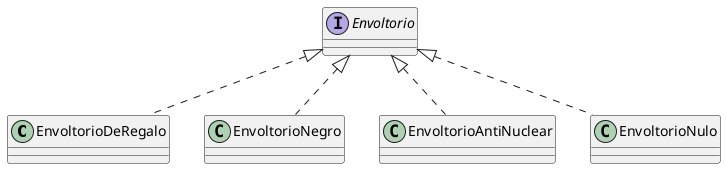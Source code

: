 @startuml
'https://plantuml.com/class-diagram
class EnvoltorioDeRegalo implements Envoltorio
class EnvoltorioNegro implements Envoltorio
class EnvoltorioAntiNuclear implements Envoltorio
class EnvoltorioNulo implements Envoltorio
@enduml